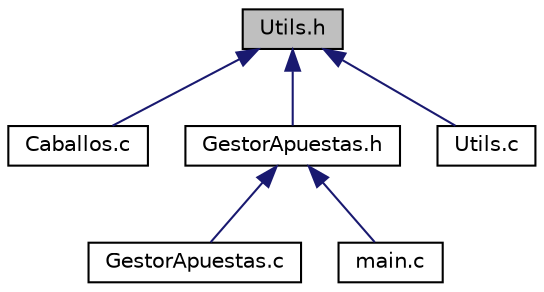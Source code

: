 digraph "Utils.h"
{
  edge [fontname="Helvetica",fontsize="10",labelfontname="Helvetica",labelfontsize="10"];
  node [fontname="Helvetica",fontsize="10",shape=record];
  Node1 [label="Utils.h",height=0.2,width=0.4,color="black", fillcolor="grey75", style="filled", fontcolor="black"];
  Node1 -> Node2 [dir="back",color="midnightblue",fontsize="10",style="solid",fontname="Helvetica"];
  Node2 [label="Caballos.c",height=0.2,width=0.4,color="black", fillcolor="white", style="filled",URL="$Caballos_8c.html",tooltip="Caballos de la practica final. "];
  Node1 -> Node3 [dir="back",color="midnightblue",fontsize="10",style="solid",fontname="Helvetica"];
  Node3 [label="GestorApuestas.h",height=0.2,width=0.4,color="black", fillcolor="white", style="filled",URL="$GestorApuestas_8h.html",tooltip="libreria del gestor de apuestas del Proyecto Final. "];
  Node3 -> Node4 [dir="back",color="midnightblue",fontsize="10",style="solid",fontname="Helvetica"];
  Node4 [label="GestorApuestas.c",height=0.2,width=0.4,color="black", fillcolor="white", style="filled",URL="$GestorApuestas_8c.html",tooltip="Gestor de apuestas del Proyecto Final. "];
  Node3 -> Node5 [dir="back",color="midnightblue",fontsize="10",style="solid",fontname="Helvetica"];
  Node5 [label="main.c",height=0.2,width=0.4,color="black", fillcolor="white", style="filled",URL="$main_8c.html",tooltip="main del Proyecto Final. "];
  Node1 -> Node6 [dir="back",color="midnightblue",fontsize="10",style="solid",fontname="Helvetica"];
  Node6 [label="Utils.c",height=0.2,width=0.4,color="black", fillcolor="white", style="filled",URL="$Utils_8c.html",tooltip="Archivo con funciones utiles para el Proyecto Final. "];
}
